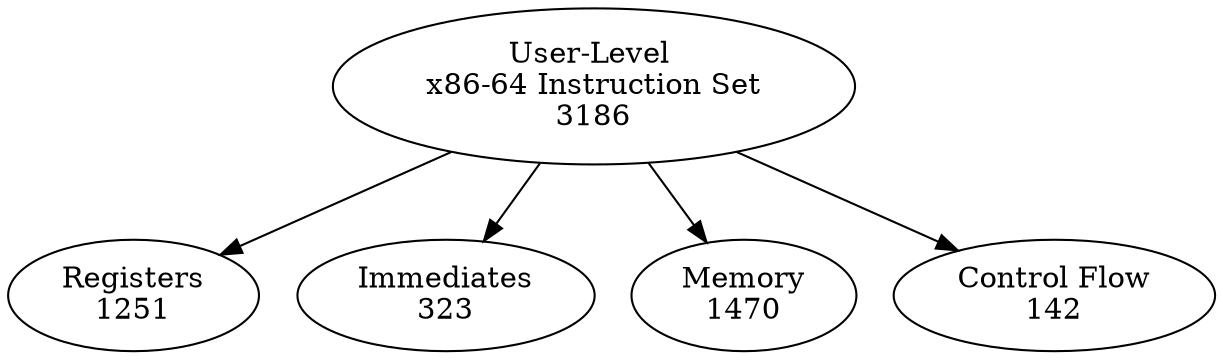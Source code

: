 // dot -Tps imm_stats.dot -o imm_stats.ps
digraph instr_supprt {
  //rankdir="LR"
    
      
  //T [shape=box,label="Total Haswell x86-64 instructions\n3767"]
    //SYS         [style=dashed; label="System & Legacy String\n293"] 
    //CRYPTO      [style=dashed; label="Crypto\n35"] 
    //X87MMX         [style=dashed; label="X87 \& MMX\n 335 (= 155 + 180)"] 
    REM         [ label="User-Level \nx86-64 Instruction Set\n3186\n"]
  
  //T -> SYS  
  //T -> CRYPTO  
  //T -> X87MMX  
  //T -> REM

  //{rank = same; T; }
  //{rank = same; SYS; CRYPTO; X87MMX;  }
  //{rank = same; REM}

  /***************************************************/
  // Remaining

  // DUP      [label="Duplicate\n120"] // Distribution R(95) I(17) M(8)

  REGS [label="Registers\n1251"]
  IMMS [label="Immediates\n323"]
  MEM      [label="Memory\n1470"] 
  CF [label="Control Flow\n142"]

  REM -> MEM
  REM -> IMMS
  REM -> REGS
  REM -> CF
  {rank = same; MEM; IMMS; REGS;}


 }
